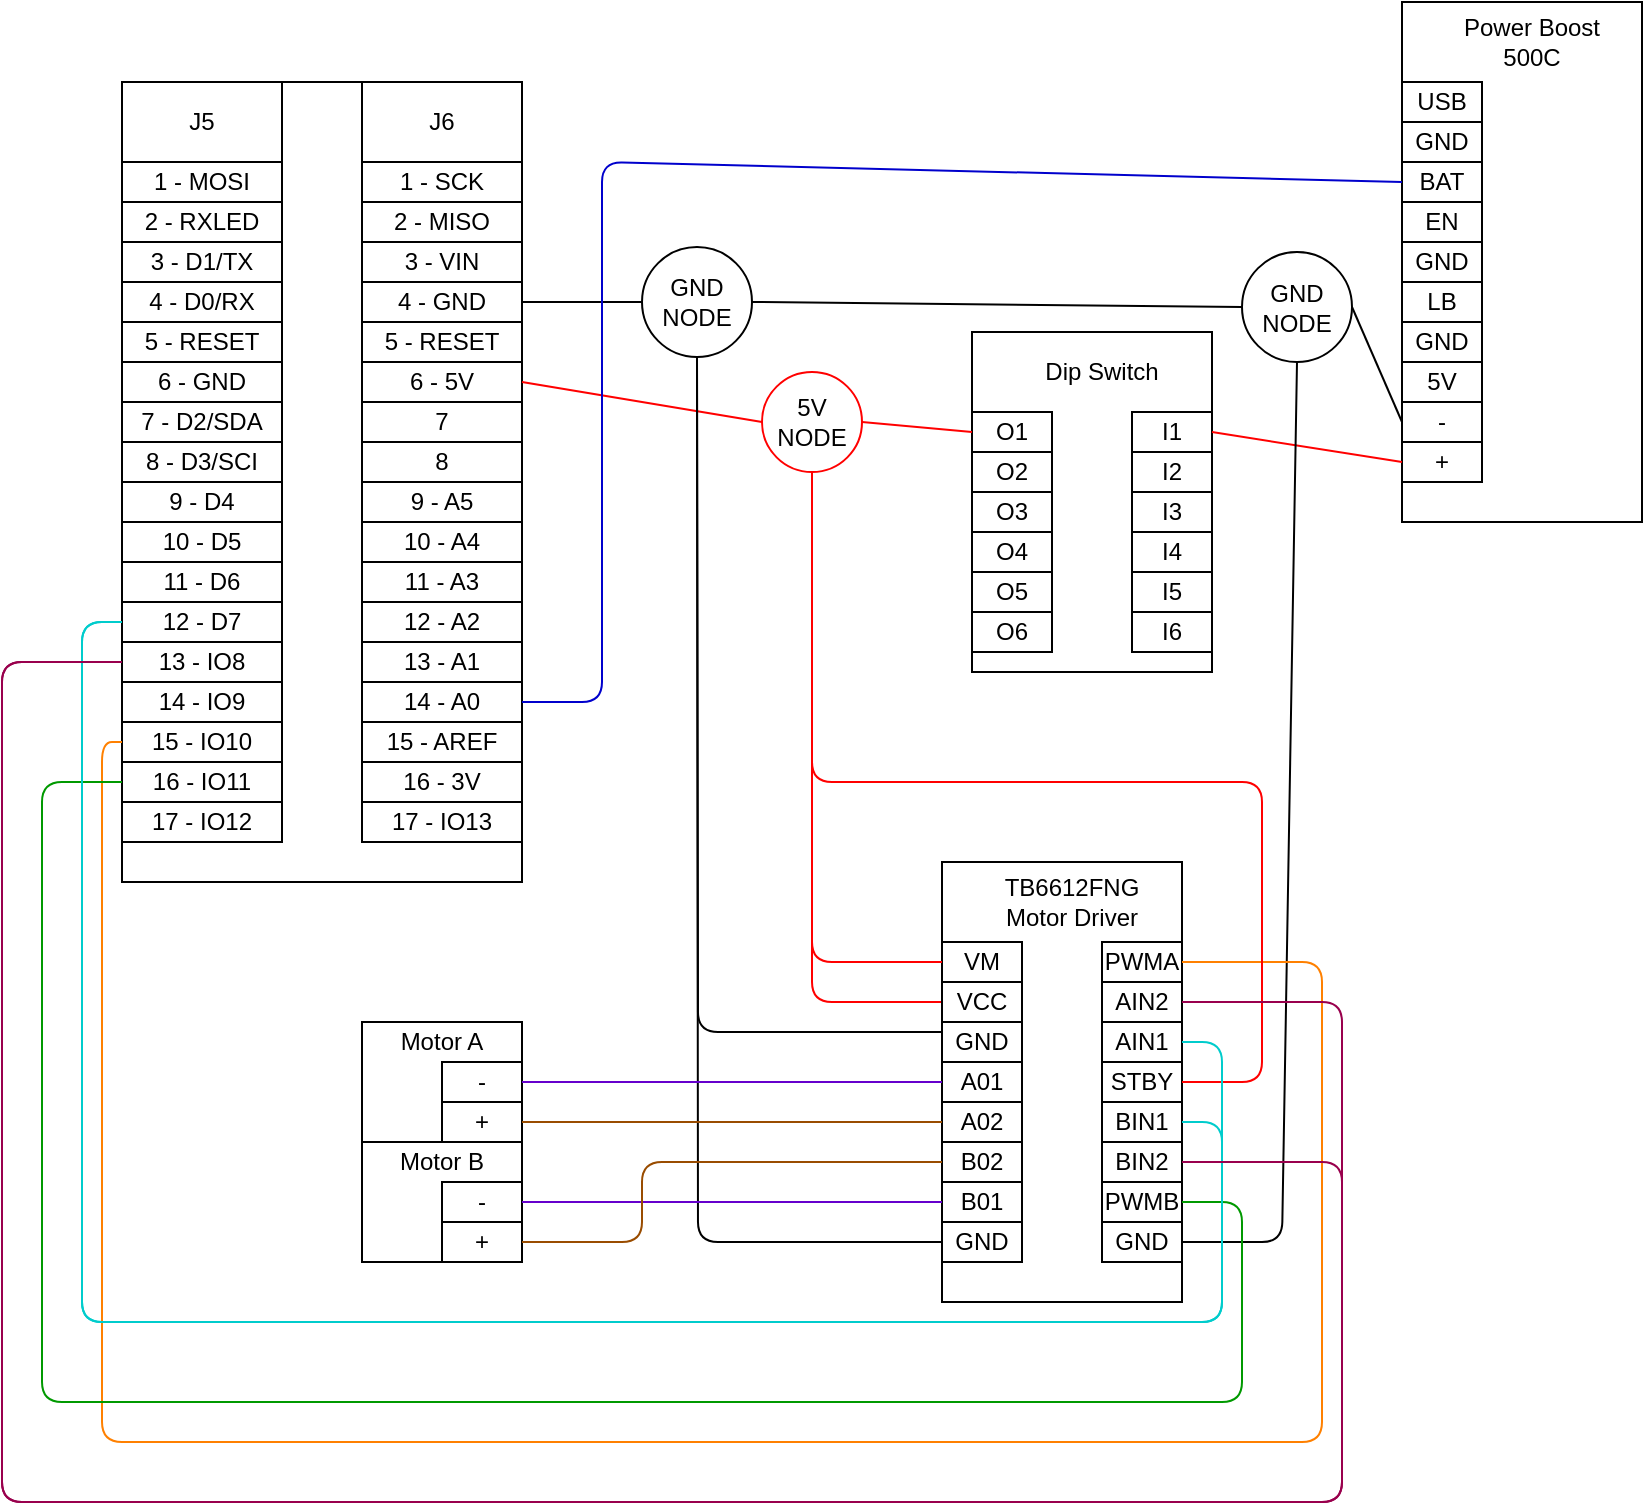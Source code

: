 <mxfile version="11.1.4" type="device"><diagram id="EDRMrwZ9H_6yLGebGFUk" name="Page-1"><mxGraphModel dx="960" dy="493" grid="1" gridSize="10" guides="1" tooltips="1" connect="1" arrows="1" fold="1" page="1" pageScale="1" pageWidth="850" pageHeight="1100" math="0" shadow="0"><root><mxCell id="0"/><mxCell id="1" parent="0"/><mxCell id="qXaBZEbVvbaeTFq9lHwy-41" value="" style="rounded=0;whiteSpace=wrap;html=1;" parent="1" vertex="1"><mxGeometry x="80" y="80" width="200" height="400" as="geometry"/></mxCell><mxCell id="qXaBZEbVvbaeTFq9lHwy-1" value="" style="group" parent="1" vertex="1" connectable="0"><mxGeometry x="200" y="80" width="80" height="380" as="geometry"/></mxCell><mxCell id="qXaBZEbVvbaeTFq9lHwy-2" value="1 - SCK" style="rounded=0;whiteSpace=wrap;html=1;" parent="qXaBZEbVvbaeTFq9lHwy-1" vertex="1"><mxGeometry y="40" width="80" height="20" as="geometry"/></mxCell><mxCell id="qXaBZEbVvbaeTFq9lHwy-3" value="2 - MISO" style="rounded=0;whiteSpace=wrap;html=1;" parent="qXaBZEbVvbaeTFq9lHwy-1" vertex="1"><mxGeometry y="60" width="80" height="20" as="geometry"/></mxCell><mxCell id="qXaBZEbVvbaeTFq9lHwy-4" value="3 - VIN" style="rounded=0;whiteSpace=wrap;html=1;" parent="qXaBZEbVvbaeTFq9lHwy-1" vertex="1"><mxGeometry y="80" width="80" height="20" as="geometry"/></mxCell><mxCell id="qXaBZEbVvbaeTFq9lHwy-5" value="4 - GND" style="rounded=0;whiteSpace=wrap;html=1;" parent="qXaBZEbVvbaeTFq9lHwy-1" vertex="1"><mxGeometry y="100" width="80" height="20" as="geometry"/></mxCell><mxCell id="qXaBZEbVvbaeTFq9lHwy-6" value="5 - RESET" style="rounded=0;whiteSpace=wrap;html=1;" parent="qXaBZEbVvbaeTFq9lHwy-1" vertex="1"><mxGeometry y="120" width="80" height="20" as="geometry"/></mxCell><mxCell id="qXaBZEbVvbaeTFq9lHwy-7" value="6 - 5V" style="rounded=0;whiteSpace=wrap;html=1;" parent="qXaBZEbVvbaeTFq9lHwy-1" vertex="1"><mxGeometry y="140" width="80" height="20" as="geometry"/></mxCell><mxCell id="qXaBZEbVvbaeTFq9lHwy-8" value="7" style="rounded=0;whiteSpace=wrap;html=1;" parent="qXaBZEbVvbaeTFq9lHwy-1" vertex="1"><mxGeometry y="160" width="80" height="20" as="geometry"/></mxCell><mxCell id="qXaBZEbVvbaeTFq9lHwy-9" value="8" style="rounded=0;whiteSpace=wrap;html=1;" parent="qXaBZEbVvbaeTFq9lHwy-1" vertex="1"><mxGeometry y="180" width="80" height="20" as="geometry"/></mxCell><mxCell id="qXaBZEbVvbaeTFq9lHwy-10" value="9 - A5" style="rounded=0;whiteSpace=wrap;html=1;" parent="qXaBZEbVvbaeTFq9lHwy-1" vertex="1"><mxGeometry y="200" width="80" height="20" as="geometry"/></mxCell><mxCell id="qXaBZEbVvbaeTFq9lHwy-11" value="10 - A4" style="rounded=0;whiteSpace=wrap;html=1;" parent="qXaBZEbVvbaeTFq9lHwy-1" vertex="1"><mxGeometry y="220" width="80" height="20" as="geometry"/></mxCell><mxCell id="qXaBZEbVvbaeTFq9lHwy-12" value="11 - A3" style="rounded=0;whiteSpace=wrap;html=1;" parent="qXaBZEbVvbaeTFq9lHwy-1" vertex="1"><mxGeometry y="240" width="80" height="20" as="geometry"/></mxCell><mxCell id="qXaBZEbVvbaeTFq9lHwy-13" value="12 - A2" style="rounded=0;whiteSpace=wrap;html=1;" parent="qXaBZEbVvbaeTFq9lHwy-1" vertex="1"><mxGeometry y="260" width="80" height="20" as="geometry"/></mxCell><mxCell id="qXaBZEbVvbaeTFq9lHwy-14" value="13 - A1" style="rounded=0;whiteSpace=wrap;html=1;" parent="qXaBZEbVvbaeTFq9lHwy-1" vertex="1"><mxGeometry y="280" width="80" height="20" as="geometry"/></mxCell><mxCell id="qXaBZEbVvbaeTFq9lHwy-15" value="14 - A0" style="rounded=0;whiteSpace=wrap;html=1;" parent="qXaBZEbVvbaeTFq9lHwy-1" vertex="1"><mxGeometry y="300" width="80" height="20" as="geometry"/></mxCell><mxCell id="qXaBZEbVvbaeTFq9lHwy-16" value="15 - AREF" style="rounded=0;whiteSpace=wrap;html=1;" parent="qXaBZEbVvbaeTFq9lHwy-1" vertex="1"><mxGeometry y="320" width="80" height="20" as="geometry"/></mxCell><mxCell id="qXaBZEbVvbaeTFq9lHwy-17" value="16 - 3V" style="rounded=0;whiteSpace=wrap;html=1;" parent="qXaBZEbVvbaeTFq9lHwy-1" vertex="1"><mxGeometry y="340" width="80" height="20" as="geometry"/></mxCell><mxCell id="qXaBZEbVvbaeTFq9lHwy-18" value="17 - IO13" style="rounded=0;whiteSpace=wrap;html=1;" parent="qXaBZEbVvbaeTFq9lHwy-1" vertex="1"><mxGeometry y="360" width="80" height="20" as="geometry"/></mxCell><mxCell id="qXaBZEbVvbaeTFq9lHwy-19" value="J6" style="rounded=0;whiteSpace=wrap;html=1;align=center;" parent="qXaBZEbVvbaeTFq9lHwy-1" vertex="1"><mxGeometry width="80" height="40" as="geometry"/></mxCell><mxCell id="qXaBZEbVvbaeTFq9lHwy-20" value="" style="group" parent="1" vertex="1" connectable="0"><mxGeometry x="80" y="80" width="80" height="380" as="geometry"/></mxCell><mxCell id="qXaBZEbVvbaeTFq9lHwy-21" value="1 - MOSI" style="rounded=0;whiteSpace=wrap;html=1;" parent="qXaBZEbVvbaeTFq9lHwy-20" vertex="1"><mxGeometry y="40" width="80" height="20" as="geometry"/></mxCell><mxCell id="qXaBZEbVvbaeTFq9lHwy-22" value="2 - RXLED" style="rounded=0;whiteSpace=wrap;html=1;" parent="qXaBZEbVvbaeTFq9lHwy-20" vertex="1"><mxGeometry y="60" width="80" height="20" as="geometry"/></mxCell><mxCell id="qXaBZEbVvbaeTFq9lHwy-23" value="3 - D1/TX&lt;br&gt;" style="rounded=0;whiteSpace=wrap;html=1;" parent="qXaBZEbVvbaeTFq9lHwy-20" vertex="1"><mxGeometry y="80" width="80" height="20" as="geometry"/></mxCell><mxCell id="qXaBZEbVvbaeTFq9lHwy-24" value="J5" style="rounded=0;whiteSpace=wrap;html=1;align=center;" parent="qXaBZEbVvbaeTFq9lHwy-20" vertex="1"><mxGeometry width="80" height="40" as="geometry"/></mxCell><mxCell id="qXaBZEbVvbaeTFq9lHwy-25" value="4 - D0/RX&lt;br&gt;" style="rounded=0;whiteSpace=wrap;html=1;" parent="qXaBZEbVvbaeTFq9lHwy-20" vertex="1"><mxGeometry y="100" width="80" height="20" as="geometry"/></mxCell><mxCell id="qXaBZEbVvbaeTFq9lHwy-26" value="5 - RESET&lt;br&gt;" style="rounded=0;whiteSpace=wrap;html=1;" parent="qXaBZEbVvbaeTFq9lHwy-20" vertex="1"><mxGeometry y="120" width="80" height="20" as="geometry"/></mxCell><mxCell id="qXaBZEbVvbaeTFq9lHwy-27" value="6 - GND&lt;br&gt;" style="rounded=0;whiteSpace=wrap;html=1;" parent="qXaBZEbVvbaeTFq9lHwy-20" vertex="1"><mxGeometry y="140" width="80" height="20" as="geometry"/></mxCell><mxCell id="qXaBZEbVvbaeTFq9lHwy-28" value="7 - D2/SDA&lt;br&gt;" style="rounded=0;whiteSpace=wrap;html=1;" parent="qXaBZEbVvbaeTFq9lHwy-20" vertex="1"><mxGeometry y="160" width="80" height="20" as="geometry"/></mxCell><mxCell id="qXaBZEbVvbaeTFq9lHwy-29" value="8 - D3/SCI&lt;br&gt;" style="rounded=0;whiteSpace=wrap;html=1;" parent="qXaBZEbVvbaeTFq9lHwy-20" vertex="1"><mxGeometry y="180" width="80" height="20" as="geometry"/></mxCell><mxCell id="qXaBZEbVvbaeTFq9lHwy-30" value="9 - D4&lt;br&gt;" style="rounded=0;whiteSpace=wrap;html=1;" parent="qXaBZEbVvbaeTFq9lHwy-20" vertex="1"><mxGeometry y="200" width="80" height="20" as="geometry"/></mxCell><mxCell id="qXaBZEbVvbaeTFq9lHwy-31" value="10 - D5&lt;br&gt;" style="rounded=0;whiteSpace=wrap;html=1;" parent="qXaBZEbVvbaeTFq9lHwy-20" vertex="1"><mxGeometry y="220" width="80" height="20" as="geometry"/></mxCell><mxCell id="qXaBZEbVvbaeTFq9lHwy-32" value="11 - D6&lt;br&gt;" style="rounded=0;whiteSpace=wrap;html=1;" parent="qXaBZEbVvbaeTFq9lHwy-20" vertex="1"><mxGeometry y="240" width="80" height="20" as="geometry"/></mxCell><mxCell id="qXaBZEbVvbaeTFq9lHwy-33" value="12 - D7&lt;br&gt;" style="rounded=0;whiteSpace=wrap;html=1;" parent="qXaBZEbVvbaeTFq9lHwy-20" vertex="1"><mxGeometry y="260" width="80" height="20" as="geometry"/></mxCell><mxCell id="qXaBZEbVvbaeTFq9lHwy-34" value="13 - IO8&lt;br&gt;" style="rounded=0;whiteSpace=wrap;html=1;" parent="qXaBZEbVvbaeTFq9lHwy-20" vertex="1"><mxGeometry y="280" width="80" height="20" as="geometry"/></mxCell><mxCell id="qXaBZEbVvbaeTFq9lHwy-35" value="14 - IO9&lt;br&gt;" style="rounded=0;whiteSpace=wrap;html=1;" parent="qXaBZEbVvbaeTFq9lHwy-20" vertex="1"><mxGeometry y="300" width="80" height="20" as="geometry"/></mxCell><mxCell id="qXaBZEbVvbaeTFq9lHwy-36" value="15 - IO10&lt;br&gt;" style="rounded=0;whiteSpace=wrap;html=1;" parent="qXaBZEbVvbaeTFq9lHwy-20" vertex="1"><mxGeometry y="320" width="80" height="20" as="geometry"/></mxCell><mxCell id="qXaBZEbVvbaeTFq9lHwy-37" value="16 - IO11&lt;br&gt;" style="rounded=0;whiteSpace=wrap;html=1;" parent="qXaBZEbVvbaeTFq9lHwy-20" vertex="1"><mxGeometry y="340" width="80" height="20" as="geometry"/></mxCell><mxCell id="qXaBZEbVvbaeTFq9lHwy-38" value="17 - IO12&lt;br&gt;" style="rounded=0;whiteSpace=wrap;html=1;" parent="qXaBZEbVvbaeTFq9lHwy-20" vertex="1"><mxGeometry y="360" width="80" height="20" as="geometry"/></mxCell><mxCell id="qXaBZEbVvbaeTFq9lHwy-57" value="" style="group" parent="1" vertex="1" connectable="0"><mxGeometry x="720" y="40" width="120" height="260" as="geometry"/></mxCell><mxCell id="qXaBZEbVvbaeTFq9lHwy-42" value="" style="rounded=0;whiteSpace=wrap;html=1;fillColor=none;" parent="qXaBZEbVvbaeTFq9lHwy-57" vertex="1"><mxGeometry width="120" height="260" as="geometry"/></mxCell><mxCell id="qXaBZEbVvbaeTFq9lHwy-45" value="Power Boost 500C" style="text;html=1;strokeColor=none;fillColor=none;align=center;verticalAlign=middle;whiteSpace=wrap;rounded=0;" parent="qXaBZEbVvbaeTFq9lHwy-57" vertex="1"><mxGeometry x="20" y="10" width="90" height="20" as="geometry"/></mxCell><mxCell id="qXaBZEbVvbaeTFq9lHwy-46" value="USB" style="text;html=1;strokeColor=#000000;fillColor=none;align=center;verticalAlign=middle;whiteSpace=wrap;rounded=0;" parent="qXaBZEbVvbaeTFq9lHwy-57" vertex="1"><mxGeometry y="40" width="40" height="20" as="geometry"/></mxCell><mxCell id="qXaBZEbVvbaeTFq9lHwy-47" value="GND" style="text;html=1;strokeColor=#000000;fillColor=none;align=center;verticalAlign=middle;whiteSpace=wrap;rounded=0;" parent="qXaBZEbVvbaeTFq9lHwy-57" vertex="1"><mxGeometry y="60" width="40" height="20" as="geometry"/></mxCell><mxCell id="qXaBZEbVvbaeTFq9lHwy-48" value="BAT" style="text;html=1;strokeColor=#000000;fillColor=none;align=center;verticalAlign=middle;whiteSpace=wrap;rounded=0;" parent="qXaBZEbVvbaeTFq9lHwy-57" vertex="1"><mxGeometry y="80" width="40" height="20" as="geometry"/></mxCell><mxCell id="qXaBZEbVvbaeTFq9lHwy-49" value="EN" style="text;html=1;strokeColor=#000000;fillColor=none;align=center;verticalAlign=middle;whiteSpace=wrap;rounded=0;" parent="qXaBZEbVvbaeTFq9lHwy-57" vertex="1"><mxGeometry y="100" width="40" height="20" as="geometry"/></mxCell><mxCell id="qXaBZEbVvbaeTFq9lHwy-50" value="GND" style="text;html=1;strokeColor=#000000;fillColor=none;align=center;verticalAlign=middle;whiteSpace=wrap;rounded=0;" parent="qXaBZEbVvbaeTFq9lHwy-57" vertex="1"><mxGeometry y="120" width="40" height="20" as="geometry"/></mxCell><mxCell id="qXaBZEbVvbaeTFq9lHwy-51" value="LB" style="text;html=1;strokeColor=#000000;fillColor=none;align=center;verticalAlign=middle;whiteSpace=wrap;rounded=0;" parent="qXaBZEbVvbaeTFq9lHwy-57" vertex="1"><mxGeometry y="140" width="40" height="20" as="geometry"/></mxCell><mxCell id="qXaBZEbVvbaeTFq9lHwy-52" value="GND" style="text;html=1;strokeColor=#000000;fillColor=none;align=center;verticalAlign=middle;whiteSpace=wrap;rounded=0;" parent="qXaBZEbVvbaeTFq9lHwy-57" vertex="1"><mxGeometry y="160" width="40" height="20" as="geometry"/></mxCell><mxCell id="qXaBZEbVvbaeTFq9lHwy-53" value="5V" style="text;html=1;strokeColor=#000000;fillColor=none;align=center;verticalAlign=middle;whiteSpace=wrap;rounded=0;" parent="qXaBZEbVvbaeTFq9lHwy-57" vertex="1"><mxGeometry y="180" width="40" height="20" as="geometry"/></mxCell><mxCell id="qXaBZEbVvbaeTFq9lHwy-55" value="-" style="text;html=1;strokeColor=#000000;fillColor=none;align=center;verticalAlign=middle;whiteSpace=wrap;rounded=0;" parent="qXaBZEbVvbaeTFq9lHwy-57" vertex="1"><mxGeometry y="200" width="40" height="20" as="geometry"/></mxCell><mxCell id="qXaBZEbVvbaeTFq9lHwy-56" value="+" style="text;html=1;strokeColor=#000000;fillColor=none;align=center;verticalAlign=middle;whiteSpace=wrap;rounded=0;" parent="qXaBZEbVvbaeTFq9lHwy-57" vertex="1"><mxGeometry y="220" width="40" height="20" as="geometry"/></mxCell><mxCell id="qXaBZEbVvbaeTFq9lHwy-59" value="" style="endArrow=none;html=1;exitX=1;exitY=0.5;exitDx=0;exitDy=0;entryX=0;entryY=0.5;entryDx=0;entryDy=0;" parent="1" source="qXaBZEbVvbaeTFq9lHwy-5" target="qXaBZEbVvbaeTFq9lHwy-107" edge="1"><mxGeometry width="50" height="50" relative="1" as="geometry"><mxPoint x="390" y="300" as="sourcePoint"/><mxPoint x="440" y="250" as="targetPoint"/></mxGeometry></mxCell><mxCell id="qXaBZEbVvbaeTFq9lHwy-60" value="" style="endArrow=none;html=1;entryX=0;entryY=0.5;entryDx=0;entryDy=0;exitX=1;exitY=0.5;exitDx=0;exitDy=0;strokeColor=#FF0000;" parent="1" source="qXaBZEbVvbaeTFq9lHwy-7" target="qXaBZEbVvbaeTFq9lHwy-110" edge="1"><mxGeometry width="50" height="50" relative="1" as="geometry"><mxPoint x="380" y="310" as="sourcePoint"/><mxPoint x="430" y="260" as="targetPoint"/></mxGeometry></mxCell><mxCell id="qXaBZEbVvbaeTFq9lHwy-82" value="" style="endArrow=none;html=1;strokeColor=#FF0000;exitX=0;exitY=0.5;exitDx=0;exitDy=0;entryX=0.5;entryY=1;entryDx=0;entryDy=0;" parent="1" source="qXaBZEbVvbaeTFq9lHwy-65" target="qXaBZEbVvbaeTFq9lHwy-110" edge="1"><mxGeometry width="50" height="50" relative="1" as="geometry"><mxPoint x="450" y="440" as="sourcePoint"/><mxPoint x="300" y="480" as="targetPoint"/><Array as="points"><mxPoint x="425" y="540"/></Array></mxGeometry></mxCell><mxCell id="qXaBZEbVvbaeTFq9lHwy-83" value="" style="group" parent="1" vertex="1" connectable="0"><mxGeometry x="490" y="470" width="120" height="220" as="geometry"/></mxCell><mxCell id="qXaBZEbVvbaeTFq9lHwy-62" value="" style="rounded=0;whiteSpace=wrap;html=1;fillColor=none;" parent="qXaBZEbVvbaeTFq9lHwy-83" vertex="1"><mxGeometry width="120" height="220" as="geometry"/></mxCell><mxCell id="qXaBZEbVvbaeTFq9lHwy-63" value="TB6612FNG&lt;br&gt;Motor Driver" style="text;html=1;strokeColor=none;fillColor=none;align=center;verticalAlign=middle;whiteSpace=wrap;rounded=0;" parent="qXaBZEbVvbaeTFq9lHwy-83" vertex="1"><mxGeometry x="20" y="10" width="90" height="20" as="geometry"/></mxCell><mxCell id="qXaBZEbVvbaeTFq9lHwy-64" value="VM" style="text;html=1;strokeColor=#000000;fillColor=none;align=center;verticalAlign=middle;whiteSpace=wrap;rounded=0;" parent="qXaBZEbVvbaeTFq9lHwy-83" vertex="1"><mxGeometry y="40" width="40" height="20" as="geometry"/></mxCell><mxCell id="qXaBZEbVvbaeTFq9lHwy-65" value="VCC" style="text;html=1;strokeColor=#000000;fillColor=none;align=center;verticalAlign=middle;whiteSpace=wrap;rounded=0;" parent="qXaBZEbVvbaeTFq9lHwy-83" vertex="1"><mxGeometry y="60" width="40" height="20" as="geometry"/></mxCell><mxCell id="qXaBZEbVvbaeTFq9lHwy-66" value="GND" style="text;html=1;strokeColor=#000000;fillColor=none;align=center;verticalAlign=middle;whiteSpace=wrap;rounded=0;" parent="qXaBZEbVvbaeTFq9lHwy-83" vertex="1"><mxGeometry y="80" width="40" height="20" as="geometry"/></mxCell><mxCell id="qXaBZEbVvbaeTFq9lHwy-67" value="A01" style="text;html=1;strokeColor=#000000;fillColor=none;align=center;verticalAlign=middle;whiteSpace=wrap;rounded=0;" parent="qXaBZEbVvbaeTFq9lHwy-83" vertex="1"><mxGeometry y="100" width="40" height="20" as="geometry"/></mxCell><mxCell id="qXaBZEbVvbaeTFq9lHwy-68" value="A02" style="text;html=1;strokeColor=#000000;fillColor=none;align=center;verticalAlign=middle;whiteSpace=wrap;rounded=0;" parent="qXaBZEbVvbaeTFq9lHwy-83" vertex="1"><mxGeometry y="120" width="40" height="20" as="geometry"/></mxCell><mxCell id="qXaBZEbVvbaeTFq9lHwy-69" value="B02" style="text;html=1;strokeColor=#000000;fillColor=none;align=center;verticalAlign=middle;whiteSpace=wrap;rounded=0;" parent="qXaBZEbVvbaeTFq9lHwy-83" vertex="1"><mxGeometry y="140" width="40" height="20" as="geometry"/></mxCell><mxCell id="qXaBZEbVvbaeTFq9lHwy-70" value="B01" style="text;html=1;strokeColor=#000000;fillColor=none;align=center;verticalAlign=middle;whiteSpace=wrap;rounded=0;" parent="qXaBZEbVvbaeTFq9lHwy-83" vertex="1"><mxGeometry y="160" width="40" height="20" as="geometry"/></mxCell><mxCell id="qXaBZEbVvbaeTFq9lHwy-71" value="GND" style="text;html=1;strokeColor=#000000;fillColor=none;align=center;verticalAlign=middle;whiteSpace=wrap;rounded=0;" parent="qXaBZEbVvbaeTFq9lHwy-83" vertex="1"><mxGeometry y="180" width="40" height="20" as="geometry"/></mxCell><mxCell id="qXaBZEbVvbaeTFq9lHwy-72" value="PWMA" style="text;html=1;strokeColor=#000000;fillColor=none;align=center;verticalAlign=middle;whiteSpace=wrap;rounded=0;" parent="qXaBZEbVvbaeTFq9lHwy-83" vertex="1"><mxGeometry x="80" y="40" width="40" height="20" as="geometry"/></mxCell><mxCell id="qXaBZEbVvbaeTFq9lHwy-73" value="AIN2" style="text;html=1;strokeColor=#000000;fillColor=none;align=center;verticalAlign=middle;whiteSpace=wrap;rounded=0;" parent="qXaBZEbVvbaeTFq9lHwy-83" vertex="1"><mxGeometry x="80" y="60" width="40" height="20" as="geometry"/></mxCell><mxCell id="qXaBZEbVvbaeTFq9lHwy-76" value="AIN1" style="text;html=1;strokeColor=#000000;fillColor=none;align=center;verticalAlign=middle;whiteSpace=wrap;rounded=0;" parent="qXaBZEbVvbaeTFq9lHwy-83" vertex="1"><mxGeometry x="80" y="80" width="40" height="20" as="geometry"/></mxCell><mxCell id="qXaBZEbVvbaeTFq9lHwy-77" value="STBY" style="text;html=1;strokeColor=#000000;fillColor=none;align=center;verticalAlign=middle;whiteSpace=wrap;rounded=0;" parent="qXaBZEbVvbaeTFq9lHwy-83" vertex="1"><mxGeometry x="80" y="100" width="40" height="20" as="geometry"/></mxCell><mxCell id="qXaBZEbVvbaeTFq9lHwy-78" value="BIN1" style="text;html=1;strokeColor=#000000;fillColor=none;align=center;verticalAlign=middle;whiteSpace=wrap;rounded=0;" parent="qXaBZEbVvbaeTFq9lHwy-83" vertex="1"><mxGeometry x="80" y="120" width="40" height="20" as="geometry"/></mxCell><mxCell id="qXaBZEbVvbaeTFq9lHwy-79" value="BIN2" style="text;html=1;strokeColor=#000000;fillColor=none;align=center;verticalAlign=middle;whiteSpace=wrap;rounded=0;" parent="qXaBZEbVvbaeTFq9lHwy-83" vertex="1"><mxGeometry x="80" y="140" width="40" height="20" as="geometry"/></mxCell><mxCell id="qXaBZEbVvbaeTFq9lHwy-80" value="PWMB" style="text;html=1;strokeColor=#000000;fillColor=none;align=center;verticalAlign=middle;whiteSpace=wrap;rounded=0;" parent="qXaBZEbVvbaeTFq9lHwy-83" vertex="1"><mxGeometry x="80" y="160" width="40" height="20" as="geometry"/></mxCell><mxCell id="qXaBZEbVvbaeTFq9lHwy-81" value="GND" style="text;html=1;strokeColor=#000000;fillColor=none;align=center;verticalAlign=middle;whiteSpace=wrap;rounded=0;" parent="qXaBZEbVvbaeTFq9lHwy-83" vertex="1"><mxGeometry x="80" y="180" width="40" height="20" as="geometry"/></mxCell><mxCell id="qXaBZEbVvbaeTFq9lHwy-103" value="" style="group" parent="1" vertex="1" connectable="0"><mxGeometry x="505" y="205" width="120" height="170" as="geometry"/></mxCell><mxCell id="qXaBZEbVvbaeTFq9lHwy-85" value="" style="rounded=0;whiteSpace=wrap;html=1;fillColor=none;" parent="qXaBZEbVvbaeTFq9lHwy-103" vertex="1"><mxGeometry width="120" height="170" as="geometry"/></mxCell><mxCell id="qXaBZEbVvbaeTFq9lHwy-86" value="Dip Switch" style="text;html=1;strokeColor=none;fillColor=none;align=center;verticalAlign=middle;whiteSpace=wrap;rounded=0;" parent="qXaBZEbVvbaeTFq9lHwy-103" vertex="1"><mxGeometry x="20" y="10" width="90" height="20" as="geometry"/></mxCell><mxCell id="qXaBZEbVvbaeTFq9lHwy-87" value="O1" style="text;html=1;strokeColor=#000000;fillColor=none;align=center;verticalAlign=middle;whiteSpace=wrap;rounded=0;" parent="qXaBZEbVvbaeTFq9lHwy-103" vertex="1"><mxGeometry y="40" width="40" height="20" as="geometry"/></mxCell><mxCell id="qXaBZEbVvbaeTFq9lHwy-88" value="O2" style="text;html=1;strokeColor=#000000;fillColor=none;align=center;verticalAlign=middle;whiteSpace=wrap;rounded=0;" parent="qXaBZEbVvbaeTFq9lHwy-103" vertex="1"><mxGeometry y="60" width="40" height="20" as="geometry"/></mxCell><mxCell id="qXaBZEbVvbaeTFq9lHwy-89" value="O3" style="text;html=1;strokeColor=#000000;fillColor=none;align=center;verticalAlign=middle;whiteSpace=wrap;rounded=0;" parent="qXaBZEbVvbaeTFq9lHwy-103" vertex="1"><mxGeometry y="80" width="40" height="20" as="geometry"/></mxCell><mxCell id="qXaBZEbVvbaeTFq9lHwy-90" value="O4" style="text;html=1;strokeColor=#000000;fillColor=none;align=center;verticalAlign=middle;whiteSpace=wrap;rounded=0;" parent="qXaBZEbVvbaeTFq9lHwy-103" vertex="1"><mxGeometry y="100" width="40" height="20" as="geometry"/></mxCell><mxCell id="qXaBZEbVvbaeTFq9lHwy-91" value="O5" style="text;html=1;strokeColor=#000000;fillColor=none;align=center;verticalAlign=middle;whiteSpace=wrap;rounded=0;" parent="qXaBZEbVvbaeTFq9lHwy-103" vertex="1"><mxGeometry y="120" width="40" height="20" as="geometry"/></mxCell><mxCell id="qXaBZEbVvbaeTFq9lHwy-92" value="O6" style="text;html=1;strokeColor=#000000;fillColor=none;align=center;verticalAlign=middle;whiteSpace=wrap;rounded=0;" parent="qXaBZEbVvbaeTFq9lHwy-103" vertex="1"><mxGeometry y="140" width="40" height="20" as="geometry"/></mxCell><mxCell id="qXaBZEbVvbaeTFq9lHwy-95" value="I1" style="text;html=1;strokeColor=#000000;fillColor=none;align=center;verticalAlign=middle;whiteSpace=wrap;rounded=0;" parent="qXaBZEbVvbaeTFq9lHwy-103" vertex="1"><mxGeometry x="80" y="40" width="40" height="20" as="geometry"/></mxCell><mxCell id="qXaBZEbVvbaeTFq9lHwy-96" value="I2" style="text;html=1;strokeColor=#000000;fillColor=none;align=center;verticalAlign=middle;whiteSpace=wrap;rounded=0;" parent="qXaBZEbVvbaeTFq9lHwy-103" vertex="1"><mxGeometry x="80" y="60" width="40" height="20" as="geometry"/></mxCell><mxCell id="qXaBZEbVvbaeTFq9lHwy-97" value="I3" style="text;html=1;strokeColor=#000000;fillColor=none;align=center;verticalAlign=middle;whiteSpace=wrap;rounded=0;" parent="qXaBZEbVvbaeTFq9lHwy-103" vertex="1"><mxGeometry x="80" y="80" width="40" height="20" as="geometry"/></mxCell><mxCell id="qXaBZEbVvbaeTFq9lHwy-98" value="I4" style="text;html=1;strokeColor=#000000;fillColor=none;align=center;verticalAlign=middle;whiteSpace=wrap;rounded=0;" parent="qXaBZEbVvbaeTFq9lHwy-103" vertex="1"><mxGeometry x="80" y="100" width="40" height="20" as="geometry"/></mxCell><mxCell id="qXaBZEbVvbaeTFq9lHwy-99" value="I5" style="text;html=1;strokeColor=#000000;fillColor=none;align=center;verticalAlign=middle;whiteSpace=wrap;rounded=0;" parent="qXaBZEbVvbaeTFq9lHwy-103" vertex="1"><mxGeometry x="80" y="120" width="40" height="20" as="geometry"/></mxCell><mxCell id="qXaBZEbVvbaeTFq9lHwy-100" value="I6" style="text;html=1;strokeColor=#000000;fillColor=none;align=center;verticalAlign=middle;whiteSpace=wrap;rounded=0;" parent="qXaBZEbVvbaeTFq9lHwy-103" vertex="1"><mxGeometry x="80" y="140" width="40" height="20" as="geometry"/></mxCell><mxCell id="qXaBZEbVvbaeTFq9lHwy-104" value="" style="endArrow=none;html=1;entryX=0;entryY=0.5;entryDx=0;entryDy=0;exitX=1;exitY=0.5;exitDx=0;exitDy=0;strokeColor=#FF0000;" parent="1" source="qXaBZEbVvbaeTFq9lHwy-95" target="qXaBZEbVvbaeTFq9lHwy-56" edge="1"><mxGeometry width="50" height="50" relative="1" as="geometry"><mxPoint x="290" y="240" as="sourcePoint"/><mxPoint x="495" y="290" as="targetPoint"/></mxGeometry></mxCell><mxCell id="qXaBZEbVvbaeTFq9lHwy-105" value="" style="endArrow=none;html=1;strokeColor=#000000;entryX=0.5;entryY=1;entryDx=0;entryDy=0;exitX=1;exitY=0.5;exitDx=0;exitDy=0;" parent="1" source="qXaBZEbVvbaeTFq9lHwy-81" target="qXaBZEbVvbaeTFq9lHwy-131" edge="1"><mxGeometry width="50" height="50" relative="1" as="geometry"><mxPoint x="630" y="420" as="sourcePoint"/><mxPoint x="680" y="300" as="targetPoint"/><Array as="points"><mxPoint x="660" y="660"/></Array></mxGeometry></mxCell><mxCell id="qXaBZEbVvbaeTFq9lHwy-106" value="" style="endArrow=none;html=1;strokeColor=#000000;exitX=0;exitY=0.5;exitDx=0;exitDy=0;entryX=0.5;entryY=1;entryDx=0;entryDy=0;" parent="1" source="qXaBZEbVvbaeTFq9lHwy-71" target="qXaBZEbVvbaeTFq9lHwy-107" edge="1"><mxGeometry width="50" height="50" relative="1" as="geometry"><mxPoint x="360" y="580" as="sourcePoint"/><mxPoint x="410" y="530" as="targetPoint"/><Array as="points"><mxPoint x="368" y="660"/></Array></mxGeometry></mxCell><mxCell id="qXaBZEbVvbaeTFq9lHwy-107" value="GND&lt;br&gt;NODE" style="ellipse;whiteSpace=wrap;html=1;aspect=fixed;strokeColor=#000000;fillColor=none;" parent="1" vertex="1"><mxGeometry x="340" y="162.5" width="55" height="55" as="geometry"/></mxCell><mxCell id="qXaBZEbVvbaeTFq9lHwy-108" value="" style="endArrow=none;html=1;strokeColor=#000000;entryX=0;entryY=0.5;entryDx=0;entryDy=0;exitX=1;exitY=0.5;exitDx=0;exitDy=0;" parent="1" source="qXaBZEbVvbaeTFq9lHwy-107" target="qXaBZEbVvbaeTFq9lHwy-131" edge="1"><mxGeometry width="50" height="50" relative="1" as="geometry"><mxPoint x="510" y="190" as="sourcePoint"/><mxPoint x="560" y="140" as="targetPoint"/><Array as="points"/></mxGeometry></mxCell><mxCell id="qXaBZEbVvbaeTFq9lHwy-109" value="" style="endArrow=none;html=1;strokeColor=#000000;entryX=0.5;entryY=1;entryDx=0;entryDy=0;exitX=0;exitY=0.25;exitDx=0;exitDy=0;" parent="1" source="qXaBZEbVvbaeTFq9lHwy-66" target="qXaBZEbVvbaeTFq9lHwy-107" edge="1"><mxGeometry width="50" height="50" relative="1" as="geometry"><mxPoint x="350" y="410" as="sourcePoint"/><mxPoint x="400" y="360" as="targetPoint"/><Array as="points"><mxPoint x="368" y="555"/></Array></mxGeometry></mxCell><mxCell id="qXaBZEbVvbaeTFq9lHwy-110" value="5V&lt;br&gt;NODE" style="ellipse;whiteSpace=wrap;html=1;aspect=fixed;strokeColor=#FF0000;fillColor=none;" parent="1" vertex="1"><mxGeometry x="400" y="225" width="50" height="50" as="geometry"/></mxCell><mxCell id="qXaBZEbVvbaeTFq9lHwy-111" value="" style="endArrow=none;html=1;strokeColor=#FF0000;entryX=0;entryY=0.5;entryDx=0;entryDy=0;exitX=1;exitY=0.5;exitDx=0;exitDy=0;" parent="1" source="qXaBZEbVvbaeTFq9lHwy-110" target="qXaBZEbVvbaeTFq9lHwy-87" edge="1"><mxGeometry width="50" height="50" relative="1" as="geometry"><mxPoint x="410" y="360" as="sourcePoint"/><mxPoint x="460" y="310" as="targetPoint"/></mxGeometry></mxCell><mxCell id="qXaBZEbVvbaeTFq9lHwy-112" value="" style="endArrow=none;html=1;strokeColor=#FF0000;entryX=0.5;entryY=1;entryDx=0;entryDy=0;exitX=0;exitY=0.5;exitDx=0;exitDy=0;" parent="1" source="qXaBZEbVvbaeTFq9lHwy-64" target="qXaBZEbVvbaeTFq9lHwy-110" edge="1"><mxGeometry width="50" height="50" relative="1" as="geometry"><mxPoint x="420" y="470" as="sourcePoint"/><mxPoint x="470" y="420" as="targetPoint"/><Array as="points"><mxPoint x="425" y="520"/></Array></mxGeometry></mxCell><mxCell id="qXaBZEbVvbaeTFq9lHwy-113" value="" style="endArrow=none;html=1;strokeColor=#0000CC;entryX=0;entryY=0.5;entryDx=0;entryDy=0;exitX=1;exitY=0.5;exitDx=0;exitDy=0;" parent="1" source="qXaBZEbVvbaeTFq9lHwy-15" target="qXaBZEbVvbaeTFq9lHwy-48" edge="1"><mxGeometry width="50" height="50" relative="1" as="geometry"><mxPoint x="420" y="120" as="sourcePoint"/><mxPoint x="520" y="120" as="targetPoint"/><Array as="points"><mxPoint x="320" y="390"/><mxPoint x="320" y="120"/></Array></mxGeometry></mxCell><mxCell id="qXaBZEbVvbaeTFq9lHwy-114" value="" style="endArrow=none;html=1;strokeColor=#FF8000;entryX=0;entryY=0.5;entryDx=0;entryDy=0;exitX=1;exitY=0.5;exitDx=0;exitDy=0;" parent="1" source="qXaBZEbVvbaeTFq9lHwy-72" target="qXaBZEbVvbaeTFq9lHwy-36" edge="1"><mxGeometry width="50" height="50" relative="1" as="geometry"><mxPoint x="280" y="565" as="sourcePoint"/><mxPoint x="330" y="515" as="targetPoint"/><Array as="points"><mxPoint x="680" y="520"/><mxPoint x="680" y="760"/><mxPoint x="70" y="760"/><mxPoint x="70" y="410"/></Array></mxGeometry></mxCell><mxCell id="qXaBZEbVvbaeTFq9lHwy-115" value="" style="endArrow=none;html=1;strokeColor=#009900;exitX=0;exitY=0.5;exitDx=0;exitDy=0;entryX=1;entryY=0.5;entryDx=0;entryDy=0;" parent="1" source="qXaBZEbVvbaeTFq9lHwy-37" target="qXaBZEbVvbaeTFq9lHwy-80" edge="1"><mxGeometry width="50" height="50" relative="1" as="geometry"><mxPoint x="230" y="580" as="sourcePoint"/><mxPoint x="590" y="734" as="targetPoint"/><Array as="points"><mxPoint x="40" y="430"/><mxPoint x="40" y="740"/><mxPoint x="640" y="740"/><mxPoint x="640" y="640"/></Array></mxGeometry></mxCell><mxCell id="qXaBZEbVvbaeTFq9lHwy-116" value="" style="endArrow=none;html=1;strokeColor=#FF0000;exitX=1;exitY=0.5;exitDx=0;exitDy=0;entryX=0.5;entryY=1;entryDx=0;entryDy=0;" parent="1" source="qXaBZEbVvbaeTFq9lHwy-77" target="qXaBZEbVvbaeTFq9lHwy-110" edge="1"><mxGeometry width="50" height="50" relative="1" as="geometry"><mxPoint x="750" y="580" as="sourcePoint"/><mxPoint x="660" y="400" as="targetPoint"/><Array as="points"><mxPoint x="650" y="580"/><mxPoint x="650" y="430"/><mxPoint x="425" y="430"/></Array></mxGeometry></mxCell><mxCell id="qXaBZEbVvbaeTFq9lHwy-121" value="" style="group" parent="1" vertex="1" connectable="0"><mxGeometry x="200" y="550" width="80" height="60" as="geometry"/></mxCell><mxCell id="qXaBZEbVvbaeTFq9lHwy-117" value="" style="rounded=0;whiteSpace=wrap;html=1;strokeColor=#000000;fillColor=none;" parent="qXaBZEbVvbaeTFq9lHwy-121" vertex="1"><mxGeometry width="80" height="60" as="geometry"/></mxCell><mxCell id="qXaBZEbVvbaeTFq9lHwy-118" value="Motor A" style="text;html=1;strokeColor=none;fillColor=none;align=center;verticalAlign=middle;whiteSpace=wrap;rounded=0;" parent="qXaBZEbVvbaeTFq9lHwy-121" vertex="1"><mxGeometry width="80" height="20" as="geometry"/></mxCell><mxCell id="qXaBZEbVvbaeTFq9lHwy-119" value="-" style="text;html=1;strokeColor=#000000;fillColor=none;align=center;verticalAlign=middle;whiteSpace=wrap;rounded=0;" parent="qXaBZEbVvbaeTFq9lHwy-121" vertex="1"><mxGeometry x="40" y="20" width="40" height="20" as="geometry"/></mxCell><mxCell id="qXaBZEbVvbaeTFq9lHwy-120" value="+" style="text;html=1;strokeColor=#000000;fillColor=none;align=center;verticalAlign=middle;whiteSpace=wrap;rounded=0;" parent="qXaBZEbVvbaeTFq9lHwy-121" vertex="1"><mxGeometry x="40" y="40" width="40" height="20" as="geometry"/></mxCell><mxCell id="qXaBZEbVvbaeTFq9lHwy-122" value="" style="group" parent="1" vertex="1" connectable="0"><mxGeometry x="200" y="610" width="80" height="60" as="geometry"/></mxCell><mxCell id="qXaBZEbVvbaeTFq9lHwy-123" value="" style="rounded=0;whiteSpace=wrap;html=1;strokeColor=#000000;fillColor=none;" parent="qXaBZEbVvbaeTFq9lHwy-122" vertex="1"><mxGeometry width="80" height="60" as="geometry"/></mxCell><mxCell id="qXaBZEbVvbaeTFq9lHwy-124" value="Motor B" style="text;html=1;strokeColor=none;fillColor=none;align=center;verticalAlign=middle;whiteSpace=wrap;rounded=0;" parent="qXaBZEbVvbaeTFq9lHwy-122" vertex="1"><mxGeometry width="80" height="20" as="geometry"/></mxCell><mxCell id="qXaBZEbVvbaeTFq9lHwy-125" value="-" style="text;html=1;strokeColor=#000000;fillColor=none;align=center;verticalAlign=middle;whiteSpace=wrap;rounded=0;" parent="qXaBZEbVvbaeTFq9lHwy-122" vertex="1"><mxGeometry x="40" y="20" width="40" height="20" as="geometry"/></mxCell><mxCell id="qXaBZEbVvbaeTFq9lHwy-126" value="+" style="text;html=1;strokeColor=#000000;fillColor=none;align=center;verticalAlign=middle;whiteSpace=wrap;rounded=0;" parent="qXaBZEbVvbaeTFq9lHwy-122" vertex="1"><mxGeometry x="40" y="40" width="40" height="20" as="geometry"/></mxCell><mxCell id="qXaBZEbVvbaeTFq9lHwy-127" value="" style="endArrow=none;html=1;strokeColor=#6600CC;entryX=0;entryY=0.5;entryDx=0;entryDy=0;exitX=1;exitY=0.5;exitDx=0;exitDy=0;" parent="1" source="qXaBZEbVvbaeTFq9lHwy-119" target="qXaBZEbVvbaeTFq9lHwy-67" edge="1"><mxGeometry width="50" height="50" relative="1" as="geometry"><mxPoint x="310" y="630" as="sourcePoint"/><mxPoint x="360" y="580" as="targetPoint"/></mxGeometry></mxCell><mxCell id="qXaBZEbVvbaeTFq9lHwy-128" value="" style="endArrow=none;html=1;strokeColor=#6600CC;entryX=0;entryY=0.5;entryDx=0;entryDy=0;exitX=1;exitY=0.5;exitDx=0;exitDy=0;" parent="1" source="qXaBZEbVvbaeTFq9lHwy-125" target="qXaBZEbVvbaeTFq9lHwy-70" edge="1"><mxGeometry width="50" height="50" relative="1" as="geometry"><mxPoint x="310" y="680" as="sourcePoint"/><mxPoint x="360" y="630" as="targetPoint"/></mxGeometry></mxCell><mxCell id="qXaBZEbVvbaeTFq9lHwy-129" value="" style="endArrow=none;html=1;strokeColor=#994C00;entryX=0;entryY=0.5;entryDx=0;entryDy=0;exitX=1;exitY=0.5;exitDx=0;exitDy=0;" parent="1" source="qXaBZEbVvbaeTFq9lHwy-120" target="qXaBZEbVvbaeTFq9lHwy-68" edge="1"><mxGeometry width="50" height="50" relative="1" as="geometry"><mxPoint x="280" y="730" as="sourcePoint"/><mxPoint x="330" y="680" as="targetPoint"/></mxGeometry></mxCell><mxCell id="qXaBZEbVvbaeTFq9lHwy-130" value="" style="endArrow=none;html=1;strokeColor=#994C00;entryX=0;entryY=0.5;entryDx=0;entryDy=0;exitX=1;exitY=0.5;exitDx=0;exitDy=0;" parent="1" source="qXaBZEbVvbaeTFq9lHwy-126" target="qXaBZEbVvbaeTFq9lHwy-69" edge="1"><mxGeometry width="50" height="50" relative="1" as="geometry"><mxPoint x="330" y="650" as="sourcePoint"/><mxPoint x="380" y="600" as="targetPoint"/><Array as="points"><mxPoint x="340" y="660"/><mxPoint x="340" y="620"/></Array></mxGeometry></mxCell><mxCell id="qXaBZEbVvbaeTFq9lHwy-131" value="GND&lt;br&gt;NODE" style="ellipse;whiteSpace=wrap;html=1;aspect=fixed;strokeColor=#000000;fillColor=none;" parent="1" vertex="1"><mxGeometry x="640" y="165" width="55" height="55" as="geometry"/></mxCell><mxCell id="qXaBZEbVvbaeTFq9lHwy-132" value="" style="endArrow=none;html=1;strokeColor=#000000;entryX=0;entryY=0.5;entryDx=0;entryDy=0;exitX=1;exitY=0.5;exitDx=0;exitDy=0;" parent="1" source="qXaBZEbVvbaeTFq9lHwy-131" target="qXaBZEbVvbaeTFq9lHwy-55" edge="1"><mxGeometry width="50" height="50" relative="1" as="geometry"><mxPoint x="700" y="400" as="sourcePoint"/><mxPoint x="750" y="350" as="targetPoint"/></mxGeometry></mxCell><mxCell id="qXaBZEbVvbaeTFq9lHwy-133" value="" style="endArrow=none;html=1;strokeColor=#00CCCC;entryX=0;entryY=0.5;entryDx=0;entryDy=0;exitX=1;exitY=0.5;exitDx=0;exitDy=0;" parent="1" source="qXaBZEbVvbaeTFq9lHwy-76" target="qXaBZEbVvbaeTFq9lHwy-33" edge="1"><mxGeometry width="50" height="50" relative="1" as="geometry"><mxPoint x="140" y="720" as="sourcePoint"/><mxPoint x="10" y="350" as="targetPoint"/><Array as="points"><mxPoint x="630" y="560"/><mxPoint x="630" y="700"/><mxPoint x="60" y="700"/><mxPoint x="60" y="350"/></Array></mxGeometry></mxCell><mxCell id="qXaBZEbVvbaeTFq9lHwy-134" value="" style="endArrow=none;html=1;strokeColor=#00CCCC;entryX=0;entryY=0.5;entryDx=0;entryDy=0;exitX=1;exitY=0.5;exitDx=0;exitDy=0;" parent="1" source="qXaBZEbVvbaeTFq9lHwy-78" target="qXaBZEbVvbaeTFq9lHwy-33" edge="1"><mxGeometry width="50" height="50" relative="1" as="geometry"><mxPoint x="770" y="670" as="sourcePoint"/><mxPoint x="60" y="360" as="targetPoint"/><Array as="points"><mxPoint x="630" y="600"/><mxPoint x="630" y="700"/><mxPoint x="60" y="700"/><mxPoint x="60" y="350"/></Array></mxGeometry></mxCell><mxCell id="qXaBZEbVvbaeTFq9lHwy-135" value="" style="endArrow=none;html=1;strokeColor=#99004D;entryX=0;entryY=0.5;entryDx=0;entryDy=0;exitX=1;exitY=0.5;exitDx=0;exitDy=0;" parent="1" source="qXaBZEbVvbaeTFq9lHwy-79" target="qXaBZEbVvbaeTFq9lHwy-34" edge="1"><mxGeometry width="50" height="50" relative="1" as="geometry"><mxPoint x="760" y="720" as="sourcePoint"/><mxPoint x="150" y="580" as="targetPoint"/><Array as="points"><mxPoint x="690" y="620"/><mxPoint x="690" y="790"/><mxPoint x="20" y="790"/><mxPoint x="20" y="370"/></Array></mxGeometry></mxCell><mxCell id="qXaBZEbVvbaeTFq9lHwy-136" value="" style="endArrow=none;html=1;strokeColor=#99004D;entryX=0;entryY=0.5;entryDx=0;entryDy=0;exitX=1;exitY=0.5;exitDx=0;exitDy=0;" parent="1" source="qXaBZEbVvbaeTFq9lHwy-73" target="qXaBZEbVvbaeTFq9lHwy-34" edge="1"><mxGeometry width="50" height="50" relative="1" as="geometry"><mxPoint x="710" y="550" as="sourcePoint"/><mxPoint x="60" y="530" as="targetPoint"/><Array as="points"><mxPoint x="690" y="540"/><mxPoint x="690" y="790"/><mxPoint x="20" y="790"/><mxPoint x="20" y="370"/></Array></mxGeometry></mxCell></root></mxGraphModel></diagram></mxfile>